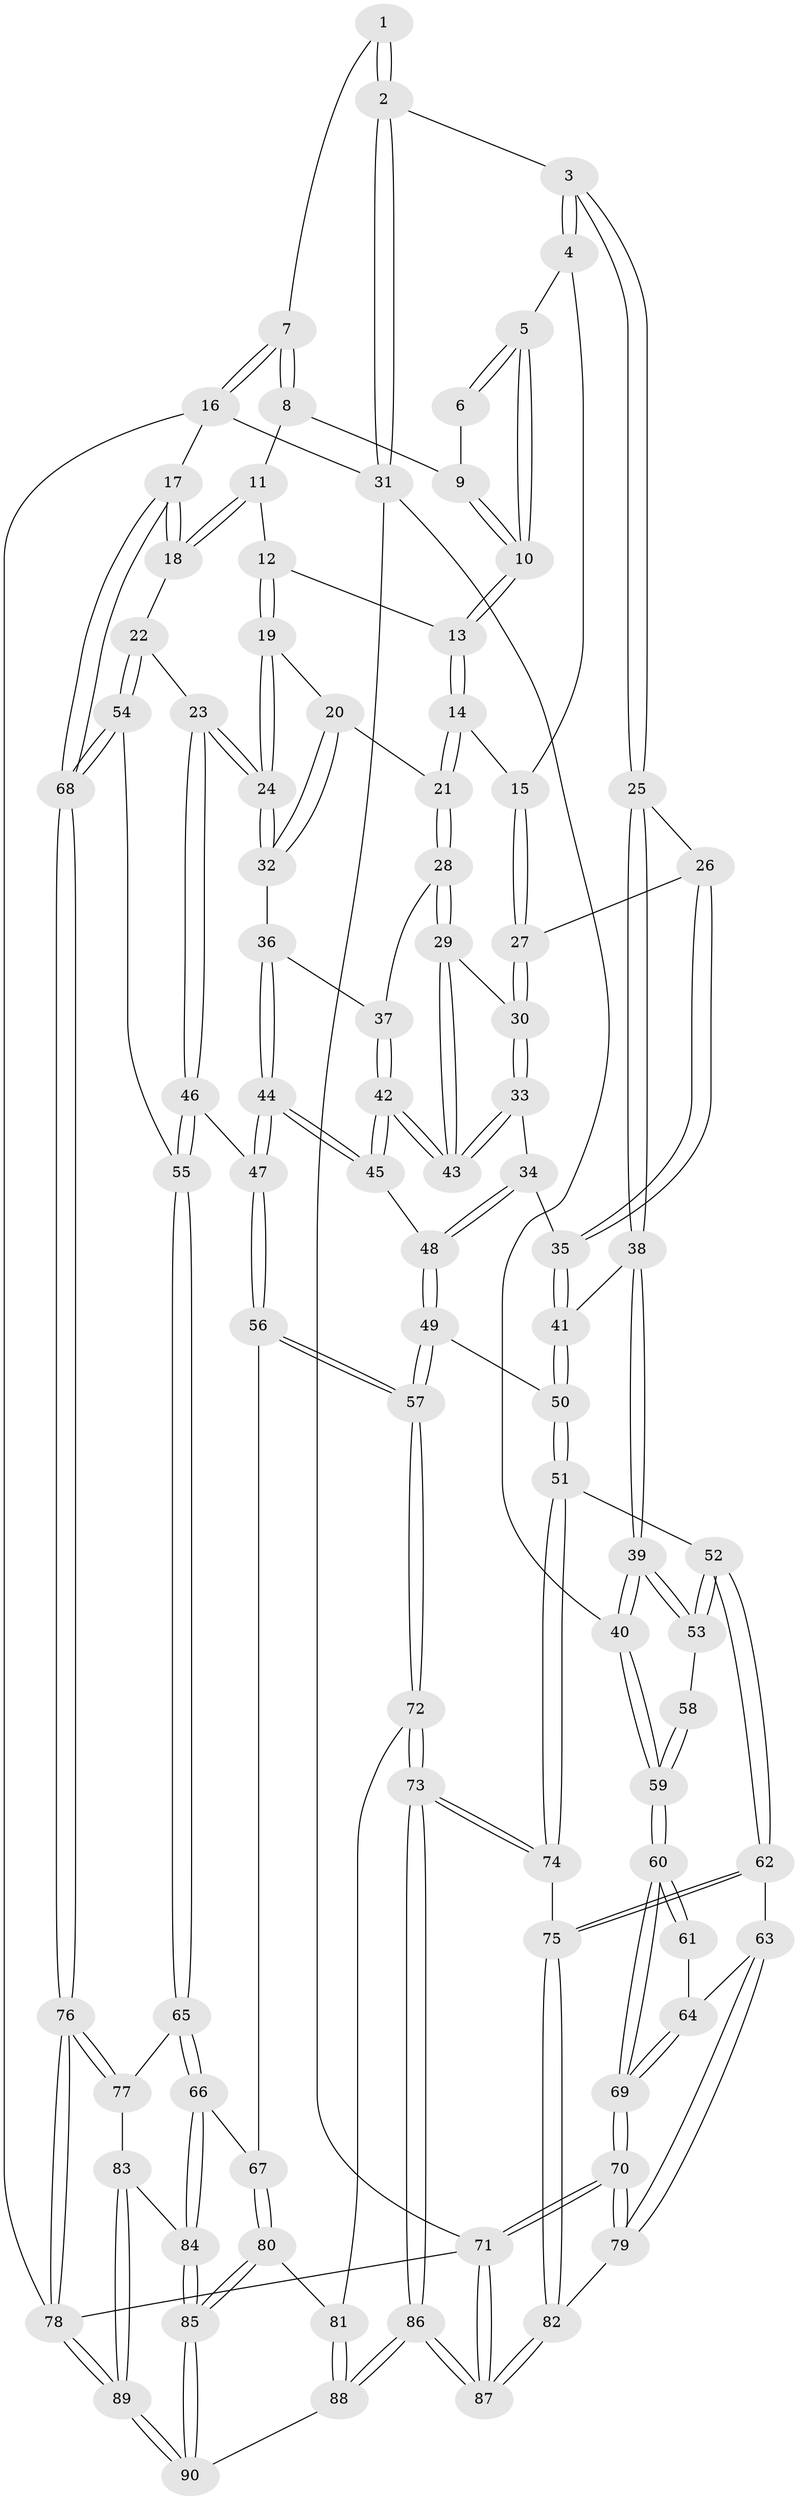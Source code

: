 // coarse degree distribution, {5: 0.42857142857142855, 4: 0.3333333333333333, 3: 0.047619047619047616, 6: 0.19047619047619047}
// Generated by graph-tools (version 1.1) at 2025/21/03/04/25 18:21:27]
// undirected, 90 vertices, 222 edges
graph export_dot {
graph [start="1"]
  node [color=gray90,style=filled];
  1 [pos="+0.5893510216133058+0"];
  2 [pos="+0+0"];
  3 [pos="+0+0"];
  4 [pos="+0.541849937416678+0.1275419145197861"];
  5 [pos="+0.5599289093684126+0.10070333855890046"];
  6 [pos="+0.5888549919189038+0.015584223045395536"];
  7 [pos="+1+0"];
  8 [pos="+0.961288480609448+0"];
  9 [pos="+0.6651549732715655+0.032992270978259845"];
  10 [pos="+0.8286211256442284+0.1388858848748516"];
  11 [pos="+0.8581242219553633+0.13102150447961883"];
  12 [pos="+0.8459027038891698+0.14075385593856812"];
  13 [pos="+0.8389076643904767+0.14217819562790596"];
  14 [pos="+0.7233174873894355+0.22200424782217715"];
  15 [pos="+0.5371164441538923+0.16843896554079005"];
  16 [pos="+1+0"];
  17 [pos="+1+0.46845762761954746"];
  18 [pos="+1+0.45157177252939673"];
  19 [pos="+0.843581922954647+0.2531502495986723"];
  20 [pos="+0.778494138927647+0.31069964159658037"];
  21 [pos="+0.710995298267259+0.3002359274099921"];
  22 [pos="+0.9390161696042947+0.4468660174771877"];
  23 [pos="+0.9298289524348162+0.44392703769422"];
  24 [pos="+0.9138878592030052+0.43185967067000264"];
  25 [pos="+0.18912184268905566+0.20492464624390233"];
  26 [pos="+0.4016554976417327+0.21937823342698856"];
  27 [pos="+0.5203608206434298+0.20099868155624098"];
  28 [pos="+0.7036818380850361+0.309548809910335"];
  29 [pos="+0.5938921986822862+0.33373567673937304"];
  30 [pos="+0.5420381598647767+0.2933259365819284"];
  31 [pos="+0+0"];
  32 [pos="+0.8178945297215678+0.40466651112051477"];
  33 [pos="+0.44318795471594774+0.4078186609532796"];
  34 [pos="+0.4406231113790815+0.4101292156919108"];
  35 [pos="+0.39921877436932507+0.40339886802065184"];
  36 [pos="+0.8085962774376672+0.4050197910274065"];
  37 [pos="+0.7336930731373851+0.3810698412459382"];
  38 [pos="+0.22154626975028713+0.3932346827912623"];
  39 [pos="+0.1578932251123217+0.46196146955884504"];
  40 [pos="+0+0.46547484289984786"];
  41 [pos="+0.26388306791263344+0.41391643804659467"];
  42 [pos="+0.6347778832040499+0.46667459821628104"];
  43 [pos="+0.6257939298891055+0.4457448144425666"];
  44 [pos="+0.648375732335383+0.5347353804694377"];
  45 [pos="+0.6366434782941915+0.5148294543415416"];
  46 [pos="+0.6992492430956355+0.5739606653276074"];
  47 [pos="+0.6582466443323429+0.5633952782063746"];
  48 [pos="+0.4729570461107742+0.49167838966819616"];
  49 [pos="+0.40129839855603927+0.6272077557666276"];
  50 [pos="+0.37094224239326873+0.6186361711489327"];
  51 [pos="+0.23937078477131396+0.6712935332085463"];
  52 [pos="+0.18902536232046704+0.6600372501538528"];
  53 [pos="+0.15089884582466104+0.5906453965348601"];
  54 [pos="+0.8214153072038939+0.6669866379027628"];
  55 [pos="+0.8134155786714067+0.673016704002743"];
  56 [pos="+0.5964026529752059+0.6514245233573691"];
  57 [pos="+0.45527532873096155+0.685665914954296"];
  58 [pos="+0.12589958329767925+0.5961033365966298"];
  59 [pos="+0+0.5056870666962789"];
  60 [pos="+0+0.6482778569778617"];
  61 [pos="+0.039873041707196376+0.6360212668787447"];
  62 [pos="+0.1347587218548921+0.7286107049277786"];
  63 [pos="+0.12350845703057453+0.7301249249893542"];
  64 [pos="+0.07449641327851371+0.7076756078913485"];
  65 [pos="+0.8138189006836417+0.7251380945982856"];
  66 [pos="+0.811293648057846+0.7296874477759063"];
  67 [pos="+0.6383701842494233+0.732322311381483"];
  68 [pos="+1+0.6068563191639567"];
  69 [pos="+0+0.7049242680684742"];
  70 [pos="+0+0.7647117091462176"];
  71 [pos="+0+1"];
  72 [pos="+0.4375766583515217+0.8119429932601476"];
  73 [pos="+0.3280445315956319+0.8553351736690091"];
  74 [pos="+0.28880765902912275+0.8208089854140641"];
  75 [pos="+0.15892043785405285+0.8203822502995876"];
  76 [pos="+1+0.695352523063913"];
  77 [pos="+0.946334181958894+0.7552293662928733"];
  78 [pos="+1+1"];
  79 [pos="+0.020668434996464136+0.8018853767649234"];
  80 [pos="+0.6420230739574957+0.8808192379690949"];
  81 [pos="+0.4562583263642187+0.8290753217382024"];
  82 [pos="+0.11760753813286834+0.8987174786416006"];
  83 [pos="+0.8750531214587581+0.8967020463115485"];
  84 [pos="+0.8036423954797177+0.7747416889719684"];
  85 [pos="+0.6457693771746764+0.88501502641442"];
  86 [pos="+0.16502432469652772+1"];
  87 [pos="+0.13063558942625386+1"];
  88 [pos="+0.48145059033610366+1"];
  89 [pos="+0.9760504496625003+1"];
  90 [pos="+0.732714649482652+1"];
  1 -- 2;
  1 -- 2;
  1 -- 7;
  2 -- 3;
  2 -- 31;
  2 -- 31;
  3 -- 4;
  3 -- 4;
  3 -- 25;
  3 -- 25;
  4 -- 5;
  4 -- 15;
  5 -- 6;
  5 -- 6;
  5 -- 10;
  5 -- 10;
  6 -- 9;
  7 -- 8;
  7 -- 8;
  7 -- 16;
  7 -- 16;
  8 -- 9;
  8 -- 11;
  9 -- 10;
  9 -- 10;
  10 -- 13;
  10 -- 13;
  11 -- 12;
  11 -- 18;
  11 -- 18;
  12 -- 13;
  12 -- 19;
  12 -- 19;
  13 -- 14;
  13 -- 14;
  14 -- 15;
  14 -- 21;
  14 -- 21;
  15 -- 27;
  15 -- 27;
  16 -- 17;
  16 -- 31;
  16 -- 78;
  17 -- 18;
  17 -- 18;
  17 -- 68;
  17 -- 68;
  18 -- 22;
  19 -- 20;
  19 -- 24;
  19 -- 24;
  20 -- 21;
  20 -- 32;
  20 -- 32;
  21 -- 28;
  21 -- 28;
  22 -- 23;
  22 -- 54;
  22 -- 54;
  23 -- 24;
  23 -- 24;
  23 -- 46;
  23 -- 46;
  24 -- 32;
  24 -- 32;
  25 -- 26;
  25 -- 38;
  25 -- 38;
  26 -- 27;
  26 -- 35;
  26 -- 35;
  27 -- 30;
  27 -- 30;
  28 -- 29;
  28 -- 29;
  28 -- 37;
  29 -- 30;
  29 -- 43;
  29 -- 43;
  30 -- 33;
  30 -- 33;
  31 -- 40;
  31 -- 71;
  32 -- 36;
  33 -- 34;
  33 -- 43;
  33 -- 43;
  34 -- 35;
  34 -- 48;
  34 -- 48;
  35 -- 41;
  35 -- 41;
  36 -- 37;
  36 -- 44;
  36 -- 44;
  37 -- 42;
  37 -- 42;
  38 -- 39;
  38 -- 39;
  38 -- 41;
  39 -- 40;
  39 -- 40;
  39 -- 53;
  39 -- 53;
  40 -- 59;
  40 -- 59;
  41 -- 50;
  41 -- 50;
  42 -- 43;
  42 -- 43;
  42 -- 45;
  42 -- 45;
  44 -- 45;
  44 -- 45;
  44 -- 47;
  44 -- 47;
  45 -- 48;
  46 -- 47;
  46 -- 55;
  46 -- 55;
  47 -- 56;
  47 -- 56;
  48 -- 49;
  48 -- 49;
  49 -- 50;
  49 -- 57;
  49 -- 57;
  50 -- 51;
  50 -- 51;
  51 -- 52;
  51 -- 74;
  51 -- 74;
  52 -- 53;
  52 -- 53;
  52 -- 62;
  52 -- 62;
  53 -- 58;
  54 -- 55;
  54 -- 68;
  54 -- 68;
  55 -- 65;
  55 -- 65;
  56 -- 57;
  56 -- 57;
  56 -- 67;
  57 -- 72;
  57 -- 72;
  58 -- 59;
  58 -- 59;
  59 -- 60;
  59 -- 60;
  60 -- 61;
  60 -- 61;
  60 -- 69;
  60 -- 69;
  61 -- 64;
  62 -- 63;
  62 -- 75;
  62 -- 75;
  63 -- 64;
  63 -- 79;
  63 -- 79;
  64 -- 69;
  64 -- 69;
  65 -- 66;
  65 -- 66;
  65 -- 77;
  66 -- 67;
  66 -- 84;
  66 -- 84;
  67 -- 80;
  67 -- 80;
  68 -- 76;
  68 -- 76;
  69 -- 70;
  69 -- 70;
  70 -- 71;
  70 -- 71;
  70 -- 79;
  70 -- 79;
  71 -- 87;
  71 -- 87;
  71 -- 78;
  72 -- 73;
  72 -- 73;
  72 -- 81;
  73 -- 74;
  73 -- 74;
  73 -- 86;
  73 -- 86;
  74 -- 75;
  75 -- 82;
  75 -- 82;
  76 -- 77;
  76 -- 77;
  76 -- 78;
  76 -- 78;
  77 -- 83;
  78 -- 89;
  78 -- 89;
  79 -- 82;
  80 -- 81;
  80 -- 85;
  80 -- 85;
  81 -- 88;
  81 -- 88;
  82 -- 87;
  82 -- 87;
  83 -- 84;
  83 -- 89;
  83 -- 89;
  84 -- 85;
  84 -- 85;
  85 -- 90;
  85 -- 90;
  86 -- 87;
  86 -- 87;
  86 -- 88;
  86 -- 88;
  88 -- 90;
  89 -- 90;
  89 -- 90;
}
